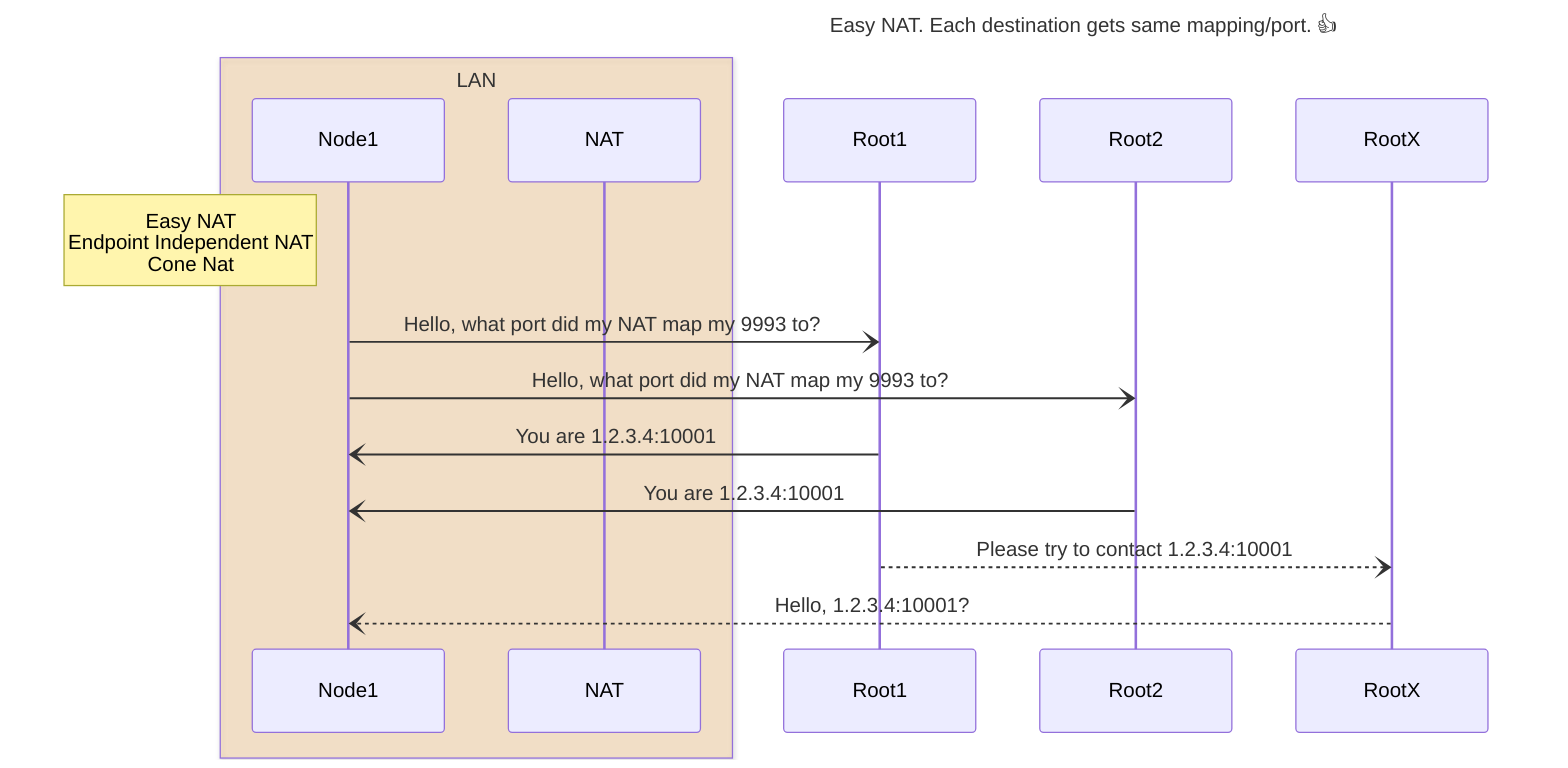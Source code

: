 sequenceDiagram
title Easy NAT. Each destination gets same mapping/port. 👍

box rgb(255, 179, 84, 0.25) LAN
participant Node1
participant NAT
end

participant Root1
participant Root2
participant RootX


Note left of Node1: Easy NAT<br/>Endpoint Independent NAT<br/>Cone Nat


Node1 -) Root1: Hello, what port did my NAT map my 9993 to?
Node1 -) Root2: Hello, what port did my NAT map my 9993 to?


Root1 -) Node1: You are 1.2.3.4:10001
Root2 -) Node1: You are 1.2.3.4:10001

Root1 --) RootX: Please try to contact 1.2.3.4:10001
RootX --) Node1: Hello, 1.2.3.4:10001?